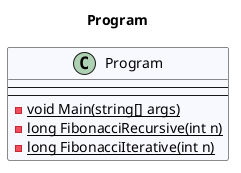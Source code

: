 @startuml Program
title Program
 class Program #GhostWhite {
---
---
- {static} void Main(string[] args)
- {static} long FibonacciRecursive(int n)
- {static} long FibonacciIterative(int n)
}
@enduml
